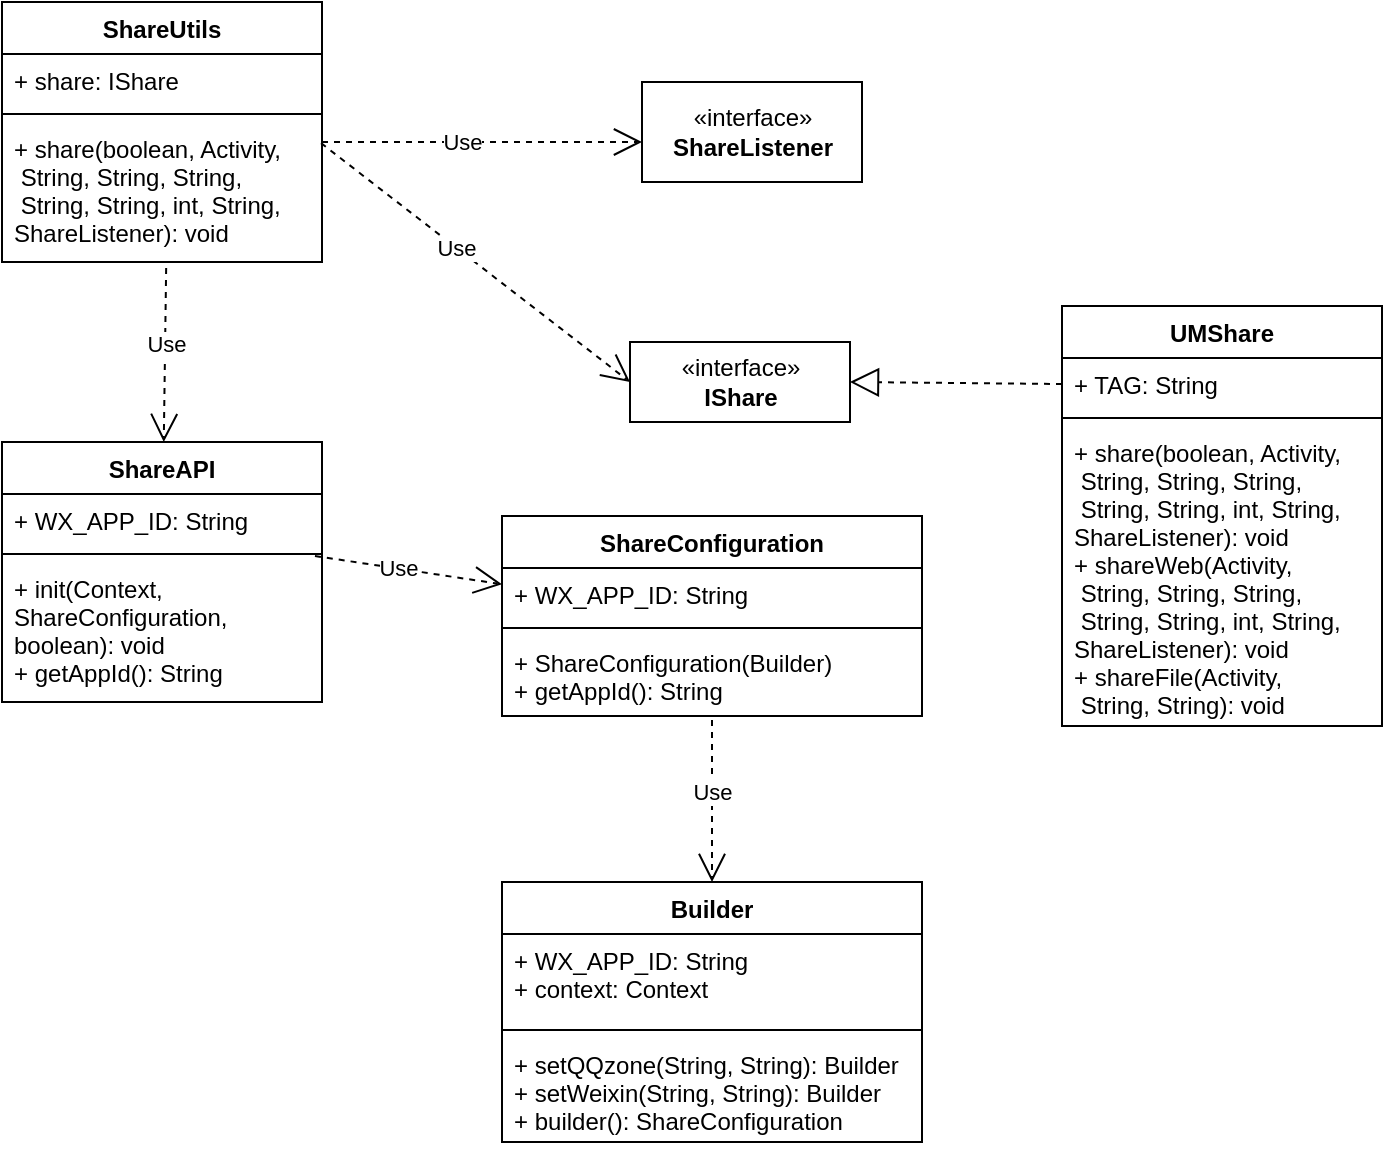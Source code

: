 <mxfile version="13.10.4" type="github"><diagram id="OnniG7u_sL3tdkKH16DJ" name="Page-1"><mxGraphModel dx="1038" dy="588" grid="1" gridSize="10" guides="1" tooltips="1" connect="1" arrows="1" fold="1" page="1" pageScale="1" pageWidth="827" pageHeight="1169" math="0" shadow="0"><root><mxCell id="0"/><mxCell id="1" parent="0"/><mxCell id="449tPL0jK9ikt-wkB1qv-1" value="ShareUtils" style="swimlane;fontStyle=1;align=center;verticalAlign=top;childLayout=stackLayout;horizontal=1;startSize=26;horizontalStack=0;resizeParent=1;resizeParentMax=0;resizeLast=0;collapsible=1;marginBottom=0;" parent="1" vertex="1"><mxGeometry x="100" y="190" width="160" height="130" as="geometry"><mxRectangle x="100" y="190" width="90" height="26" as="alternateBounds"/></mxGeometry></mxCell><mxCell id="449tPL0jK9ikt-wkB1qv-2" value="+ share: IShare" style="text;strokeColor=none;fillColor=none;align=left;verticalAlign=top;spacingLeft=4;spacingRight=4;overflow=hidden;rotatable=0;points=[[0,0.5],[1,0.5]];portConstraint=eastwest;" parent="449tPL0jK9ikt-wkB1qv-1" vertex="1"><mxGeometry y="26" width="160" height="26" as="geometry"/></mxCell><mxCell id="449tPL0jK9ikt-wkB1qv-3" value="" style="line;strokeWidth=1;fillColor=none;align=left;verticalAlign=middle;spacingTop=-1;spacingLeft=3;spacingRight=3;rotatable=0;labelPosition=right;points=[];portConstraint=eastwest;" parent="449tPL0jK9ikt-wkB1qv-1" vertex="1"><mxGeometry y="52" width="160" height="8" as="geometry"/></mxCell><mxCell id="449tPL0jK9ikt-wkB1qv-4" value="+ share(boolean, Activity,&#10; String, String, String,&#10; String, String, int, String, &#10;ShareListener): void" style="text;strokeColor=none;fillColor=none;align=left;verticalAlign=top;spacingLeft=4;spacingRight=4;overflow=hidden;rotatable=0;points=[[0,0.5],[1,0.5]];portConstraint=eastwest;" parent="449tPL0jK9ikt-wkB1qv-1" vertex="1"><mxGeometry y="60" width="160" height="70" as="geometry"/></mxCell><mxCell id="449tPL0jK9ikt-wkB1qv-9" value="Use" style="endArrow=open;endSize=12;dashed=1;html=1;" parent="1" edge="1"><mxGeometry x="-0.125" width="160" relative="1" as="geometry"><mxPoint x="260" y="260" as="sourcePoint"/><mxPoint x="420" y="260" as="targetPoint"/><mxPoint as="offset"/></mxGeometry></mxCell><mxCell id="449tPL0jK9ikt-wkB1qv-10" value="«interface»&lt;br&gt;&lt;span style=&quot;text-align: left&quot;&gt;&lt;b&gt;ShareListener&lt;/b&gt;&lt;/span&gt;" style="html=1;" parent="1" vertex="1"><mxGeometry x="420" y="230" width="110" height="50" as="geometry"/></mxCell><mxCell id="pxg1Sw1eitTZGKqEpGVH-1" value="«interface»&lt;br&gt;&lt;span style=&quot;text-align: left&quot;&gt;&lt;b&gt;IShare&lt;/b&gt;&lt;/span&gt;" style="html=1;" vertex="1" parent="1"><mxGeometry x="414" y="360" width="110" height="40" as="geometry"/></mxCell><mxCell id="pxg1Sw1eitTZGKqEpGVH-2" value="Use" style="endArrow=open;endSize=12;dashed=1;html=1;exitX=0.997;exitY=0.151;exitDx=0;exitDy=0;exitPerimeter=0;entryX=0;entryY=0.5;entryDx=0;entryDy=0;" edge="1" parent="1" source="449tPL0jK9ikt-wkB1qv-4" target="pxg1Sw1eitTZGKqEpGVH-1"><mxGeometry x="-0.125" width="160" relative="1" as="geometry"><mxPoint x="270" y="270" as="sourcePoint"/><mxPoint x="430" y="270" as="targetPoint"/><mxPoint as="offset"/></mxGeometry></mxCell><mxCell id="pxg1Sw1eitTZGKqEpGVH-3" value="UMShare" style="swimlane;fontStyle=1;align=center;verticalAlign=top;childLayout=stackLayout;horizontal=1;startSize=26;horizontalStack=0;resizeParent=1;resizeParentMax=0;resizeLast=0;collapsible=1;marginBottom=0;" vertex="1" parent="1"><mxGeometry x="630" y="342" width="160" height="210" as="geometry"/></mxCell><mxCell id="pxg1Sw1eitTZGKqEpGVH-4" value="+ TAG: String" style="text;strokeColor=none;fillColor=none;align=left;verticalAlign=top;spacingLeft=4;spacingRight=4;overflow=hidden;rotatable=0;points=[[0,0.5],[1,0.5]];portConstraint=eastwest;" vertex="1" parent="pxg1Sw1eitTZGKqEpGVH-3"><mxGeometry y="26" width="160" height="26" as="geometry"/></mxCell><mxCell id="pxg1Sw1eitTZGKqEpGVH-5" value="" style="line;strokeWidth=1;fillColor=none;align=left;verticalAlign=middle;spacingTop=-1;spacingLeft=3;spacingRight=3;rotatable=0;labelPosition=right;points=[];portConstraint=eastwest;" vertex="1" parent="pxg1Sw1eitTZGKqEpGVH-3"><mxGeometry y="52" width="160" height="8" as="geometry"/></mxCell><mxCell id="pxg1Sw1eitTZGKqEpGVH-6" value="+ share(boolean, Activity,&#10; String, String, String,&#10; String, String, int, String, &#10;ShareListener): void&#10;+ shareWeb(Activity,&#10; String, String, String,&#10; String, String, int, String, &#10;ShareListener): void&#10;+ shareFile(Activity,&#10; String, String): void" style="text;strokeColor=none;fillColor=none;align=left;verticalAlign=top;spacingLeft=4;spacingRight=4;overflow=hidden;rotatable=0;points=[[0,0.5],[1,0.5]];portConstraint=eastwest;" vertex="1" parent="pxg1Sw1eitTZGKqEpGVH-3"><mxGeometry y="60" width="160" height="150" as="geometry"/></mxCell><mxCell id="pxg1Sw1eitTZGKqEpGVH-7" value="" style="endArrow=block;dashed=1;endFill=0;endSize=12;html=1;entryX=1;entryY=0.5;entryDx=0;entryDy=0;exitX=0;exitY=0.5;exitDx=0;exitDy=0;" edge="1" parent="1" source="pxg1Sw1eitTZGKqEpGVH-4" target="pxg1Sw1eitTZGKqEpGVH-1"><mxGeometry width="160" relative="1" as="geometry"><mxPoint x="630" y="385" as="sourcePoint"/><mxPoint x="580" y="380" as="targetPoint"/></mxGeometry></mxCell><mxCell id="pxg1Sw1eitTZGKqEpGVH-10" value="ShareAPI" style="swimlane;fontStyle=1;align=center;verticalAlign=top;childLayout=stackLayout;horizontal=1;startSize=26;horizontalStack=0;resizeParent=1;resizeParentMax=0;resizeLast=0;collapsible=1;marginBottom=0;" vertex="1" parent="1"><mxGeometry x="100" y="410" width="160" height="130" as="geometry"><mxRectangle x="100" y="190" width="90" height="26" as="alternateBounds"/></mxGeometry></mxCell><mxCell id="pxg1Sw1eitTZGKqEpGVH-11" value="+ WX_APP_ID: String" style="text;strokeColor=none;fillColor=none;align=left;verticalAlign=top;spacingLeft=4;spacingRight=4;overflow=hidden;rotatable=0;points=[[0,0.5],[1,0.5]];portConstraint=eastwest;" vertex="1" parent="pxg1Sw1eitTZGKqEpGVH-10"><mxGeometry y="26" width="160" height="26" as="geometry"/></mxCell><mxCell id="pxg1Sw1eitTZGKqEpGVH-12" value="" style="line;strokeWidth=1;fillColor=none;align=left;verticalAlign=middle;spacingTop=-1;spacingLeft=3;spacingRight=3;rotatable=0;labelPosition=right;points=[];portConstraint=eastwest;" vertex="1" parent="pxg1Sw1eitTZGKqEpGVH-10"><mxGeometry y="52" width="160" height="8" as="geometry"/></mxCell><mxCell id="pxg1Sw1eitTZGKqEpGVH-13" value="+ init(Context, &#10;ShareConfiguration, &#10;boolean): void&#10;+ getAppId(): String" style="text;strokeColor=none;fillColor=none;align=left;verticalAlign=top;spacingLeft=4;spacingRight=4;overflow=hidden;rotatable=0;points=[[0,0.5],[1,0.5]];portConstraint=eastwest;" vertex="1" parent="pxg1Sw1eitTZGKqEpGVH-10"><mxGeometry y="60" width="160" height="70" as="geometry"/></mxCell><mxCell id="pxg1Sw1eitTZGKqEpGVH-14" value="Use" style="endArrow=open;endSize=12;dashed=1;html=1;exitX=0.513;exitY=1.043;exitDx=0;exitDy=0;exitPerimeter=0;" edge="1" parent="1" source="449tPL0jK9ikt-wkB1qv-4" target="pxg1Sw1eitTZGKqEpGVH-10"><mxGeometry x="-0.125" width="160" relative="1" as="geometry"><mxPoint x="269.52" y="270.57" as="sourcePoint"/><mxPoint x="424" y="390" as="targetPoint"/><mxPoint as="offset"/></mxGeometry></mxCell><mxCell id="pxg1Sw1eitTZGKqEpGVH-15" value="ShareConfiguration" style="swimlane;fontStyle=1;align=center;verticalAlign=top;childLayout=stackLayout;horizontal=1;startSize=26;horizontalStack=0;resizeParent=1;resizeParentMax=0;resizeLast=0;collapsible=1;marginBottom=0;" vertex="1" parent="1"><mxGeometry x="350" y="446.99" width="210" height="100" as="geometry"><mxRectangle x="100" y="190" width="90" height="26" as="alternateBounds"/></mxGeometry></mxCell><mxCell id="pxg1Sw1eitTZGKqEpGVH-16" value="+ WX_APP_ID: String" style="text;strokeColor=none;fillColor=none;align=left;verticalAlign=top;spacingLeft=4;spacingRight=4;overflow=hidden;rotatable=0;points=[[0,0.5],[1,0.5]];portConstraint=eastwest;" vertex="1" parent="pxg1Sw1eitTZGKqEpGVH-15"><mxGeometry y="26" width="210" height="26" as="geometry"/></mxCell><mxCell id="pxg1Sw1eitTZGKqEpGVH-17" value="" style="line;strokeWidth=1;fillColor=none;align=left;verticalAlign=middle;spacingTop=-1;spacingLeft=3;spacingRight=3;rotatable=0;labelPosition=right;points=[];portConstraint=eastwest;" vertex="1" parent="pxg1Sw1eitTZGKqEpGVH-15"><mxGeometry y="52" width="210" height="8" as="geometry"/></mxCell><mxCell id="pxg1Sw1eitTZGKqEpGVH-18" value="+ ShareConfiguration(Builder)&#10;+ getAppId(): String" style="text;strokeColor=none;fillColor=none;align=left;verticalAlign=top;spacingLeft=4;spacingRight=4;overflow=hidden;rotatable=0;points=[[0,0.5],[1,0.5]];portConstraint=eastwest;" vertex="1" parent="pxg1Sw1eitTZGKqEpGVH-15"><mxGeometry y="60" width="210" height="40" as="geometry"/></mxCell><mxCell id="pxg1Sw1eitTZGKqEpGVH-19" value="Use" style="endArrow=open;endSize=12;dashed=1;html=1;exitX=0.978;exitY=0.625;exitDx=0;exitDy=0;exitPerimeter=0;" edge="1" parent="1" target="pxg1Sw1eitTZGKqEpGVH-15" source="pxg1Sw1eitTZGKqEpGVH-12"><mxGeometry x="-0.125" width="160" relative="1" as="geometry"><mxPoint x="432.08" y="360" as="sourcePoint"/><mxPoint x="674" y="426.99" as="targetPoint"/><mxPoint as="offset"/></mxGeometry></mxCell><mxCell id="pxg1Sw1eitTZGKqEpGVH-20" value="Builder" style="swimlane;fontStyle=1;align=center;verticalAlign=top;childLayout=stackLayout;horizontal=1;startSize=26;horizontalStack=0;resizeParent=1;resizeParentMax=0;resizeLast=0;collapsible=1;marginBottom=0;" vertex="1" parent="1"><mxGeometry x="350" y="630" width="210" height="130" as="geometry"><mxRectangle x="100" y="190" width="90" height="26" as="alternateBounds"/></mxGeometry></mxCell><mxCell id="pxg1Sw1eitTZGKqEpGVH-21" value="+ WX_APP_ID: String&#10;+ context: Context" style="text;strokeColor=none;fillColor=none;align=left;verticalAlign=top;spacingLeft=4;spacingRight=4;overflow=hidden;rotatable=0;points=[[0,0.5],[1,0.5]];portConstraint=eastwest;" vertex="1" parent="pxg1Sw1eitTZGKqEpGVH-20"><mxGeometry y="26" width="210" height="44" as="geometry"/></mxCell><mxCell id="pxg1Sw1eitTZGKqEpGVH-22" value="" style="line;strokeWidth=1;fillColor=none;align=left;verticalAlign=middle;spacingTop=-1;spacingLeft=3;spacingRight=3;rotatable=0;labelPosition=right;points=[];portConstraint=eastwest;" vertex="1" parent="pxg1Sw1eitTZGKqEpGVH-20"><mxGeometry y="70" width="210" height="8" as="geometry"/></mxCell><mxCell id="pxg1Sw1eitTZGKqEpGVH-23" value="+ setQQzone(String, String): Builder&#10;+ setWeixin(String, String): Builder&#10;+ builder(): ShareConfiguration" style="text;strokeColor=none;fillColor=none;align=left;verticalAlign=top;spacingLeft=4;spacingRight=4;overflow=hidden;rotatable=0;points=[[0,0.5],[1,0.5]];portConstraint=eastwest;" vertex="1" parent="pxg1Sw1eitTZGKqEpGVH-20"><mxGeometry y="78" width="210" height="52" as="geometry"/></mxCell><mxCell id="pxg1Sw1eitTZGKqEpGVH-26" value="Use" style="endArrow=open;endSize=12;dashed=1;html=1;entryX=0.5;entryY=0;entryDx=0;entryDy=0;" edge="1" parent="1" target="pxg1Sw1eitTZGKqEpGVH-20"><mxGeometry x="-0.125" width="160" relative="1" as="geometry"><mxPoint x="455" y="549" as="sourcePoint"/><mxPoint x="503.52" y="584.128" as="targetPoint"/><mxPoint as="offset"/></mxGeometry></mxCell></root></mxGraphModel></diagram></mxfile>
